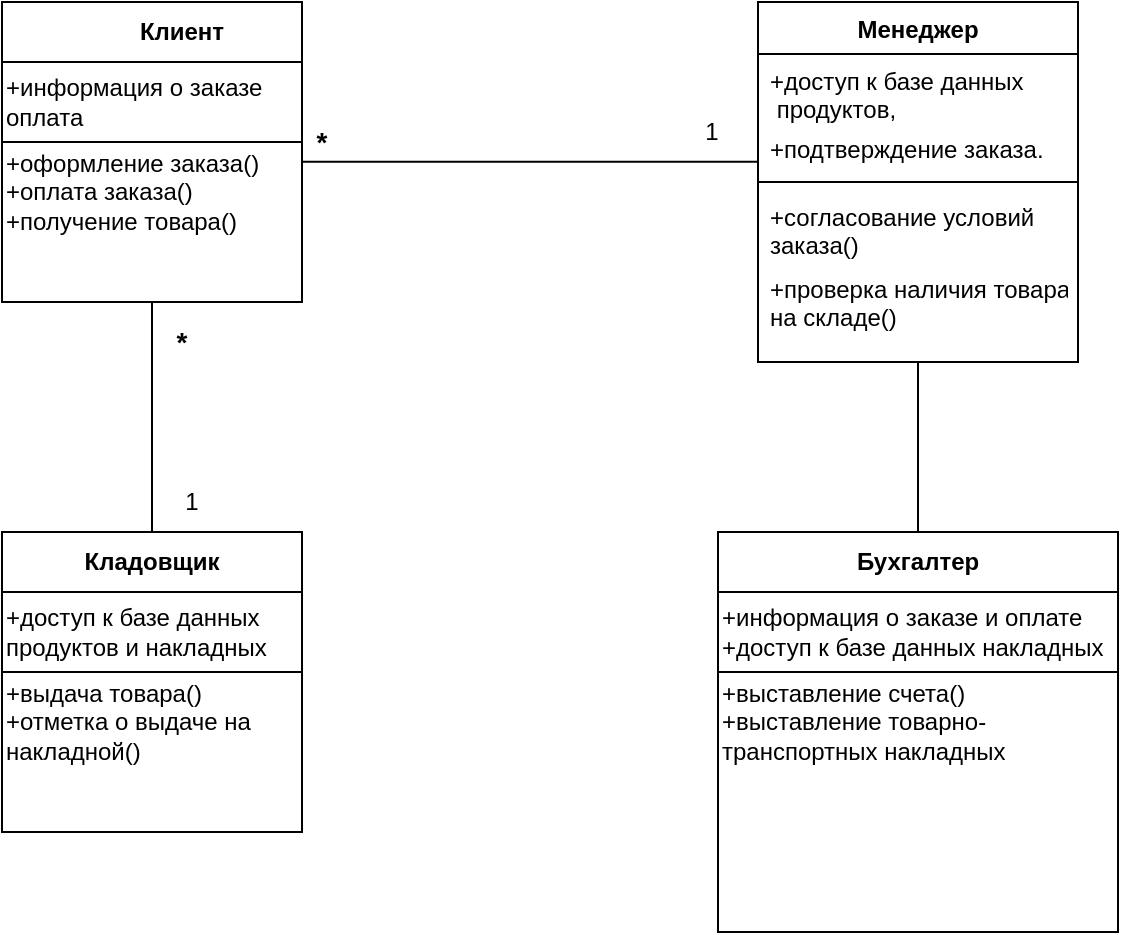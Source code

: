 <mxfile version="22.0.5" type="device">
  <diagram id="C5RBs43oDa-KdzZeNtuy" name="Page-1">
    <mxGraphModel dx="1035" dy="569" grid="1" gridSize="10" guides="1" tooltips="1" connect="1" arrows="1" fold="1" page="1" pageScale="1" pageWidth="827" pageHeight="1169" math="0" shadow="0">
      <root>
        <mxCell id="WIyWlLk6GJQsqaUBKTNV-0" />
        <mxCell id="WIyWlLk6GJQsqaUBKTNV-1" parent="WIyWlLk6GJQsqaUBKTNV-0" />
        <mxCell id="zkfFHV4jXpPFQw0GAbJ--17" value="Менеджер" style="swimlane;fontStyle=1;align=center;verticalAlign=top;childLayout=stackLayout;horizontal=1;startSize=26;horizontalStack=0;resizeParent=1;resizeLast=0;collapsible=1;marginBottom=0;rounded=0;shadow=0;strokeWidth=1;" parent="WIyWlLk6GJQsqaUBKTNV-1" vertex="1">
          <mxGeometry x="508" y="120" width="160" height="180" as="geometry">
            <mxRectangle x="550" y="140" width="160" height="26" as="alternateBounds" />
          </mxGeometry>
        </mxCell>
        <mxCell id="zkfFHV4jXpPFQw0GAbJ--18" value="+доступ к базе данных&#xa; продуктов," style="text;align=left;verticalAlign=top;spacingLeft=4;spacingRight=4;overflow=hidden;rotatable=0;points=[[0,0.5],[1,0.5]];portConstraint=eastwest;" parent="zkfFHV4jXpPFQw0GAbJ--17" vertex="1">
          <mxGeometry y="26" width="160" height="34" as="geometry" />
        </mxCell>
        <mxCell id="zkfFHV4jXpPFQw0GAbJ--22" value="+подтверждение заказа." style="text;align=left;verticalAlign=top;spacingLeft=4;spacingRight=4;overflow=hidden;rotatable=0;points=[[0,0.5],[1,0.5]];portConstraint=eastwest;rounded=0;shadow=0;html=0;" parent="zkfFHV4jXpPFQw0GAbJ--17" vertex="1">
          <mxGeometry y="60" width="160" height="26" as="geometry" />
        </mxCell>
        <mxCell id="zkfFHV4jXpPFQw0GAbJ--23" value="" style="line;html=1;strokeWidth=1;align=left;verticalAlign=middle;spacingTop=-1;spacingLeft=3;spacingRight=3;rotatable=0;labelPosition=right;points=[];portConstraint=eastwest;" parent="zkfFHV4jXpPFQw0GAbJ--17" vertex="1">
          <mxGeometry y="86" width="160" height="8" as="geometry" />
        </mxCell>
        <mxCell id="zkfFHV4jXpPFQw0GAbJ--24" value="+согласование условий&#xa;заказа()" style="text;align=left;verticalAlign=top;spacingLeft=4;spacingRight=4;overflow=hidden;rotatable=0;points=[[0,0.5],[1,0.5]];portConstraint=eastwest;" parent="zkfFHV4jXpPFQw0GAbJ--17" vertex="1">
          <mxGeometry y="94" width="160" height="36" as="geometry" />
        </mxCell>
        <mxCell id="zkfFHV4jXpPFQw0GAbJ--25" value="+проверка наличия товара&#xa;на складе()" style="text;align=left;verticalAlign=top;spacingLeft=4;spacingRight=4;overflow=hidden;rotatable=0;points=[[0,0.5],[1,0.5]];portConstraint=eastwest;" parent="zkfFHV4jXpPFQw0GAbJ--17" vertex="1">
          <mxGeometry y="130" width="160" height="40" as="geometry" />
        </mxCell>
        <mxCell id="gNT2z04x_vg0zFuC4THf-1" value="&lt;div style=&quot;text-align: left;&quot;&gt;&lt;br&gt;&lt;/div&gt;" style="whiteSpace=wrap;html=1;aspect=fixed;" vertex="1" parent="WIyWlLk6GJQsqaUBKTNV-1">
          <mxGeometry x="130" y="120" width="150" height="150" as="geometry" />
        </mxCell>
        <mxCell id="gNT2z04x_vg0zFuC4THf-3" value="&lt;b&gt;Клиент&lt;/b&gt;" style="text;html=1;strokeColor=none;fillColor=none;align=center;verticalAlign=middle;whiteSpace=wrap;rounded=0;" vertex="1" parent="WIyWlLk6GJQsqaUBKTNV-1">
          <mxGeometry x="190" y="120" width="60" height="30" as="geometry" />
        </mxCell>
        <mxCell id="gNT2z04x_vg0zFuC4THf-4" value="+информация о заказе&lt;br&gt;оплата&amp;nbsp;" style="text;html=1;strokeColor=none;fillColor=none;align=left;verticalAlign=middle;whiteSpace=wrap;rounded=0;" vertex="1" parent="WIyWlLk6GJQsqaUBKTNV-1">
          <mxGeometry x="130" y="150" width="150" height="40" as="geometry" />
        </mxCell>
        <mxCell id="gNT2z04x_vg0zFuC4THf-6" value="+оформление заказа()&lt;br&gt;+оплата заказа()&lt;br&gt;+получение товара()" style="text;html=1;strokeColor=none;fillColor=none;align=left;verticalAlign=middle;whiteSpace=wrap;rounded=0;" vertex="1" parent="WIyWlLk6GJQsqaUBKTNV-1">
          <mxGeometry x="130" y="190" width="150" height="50" as="geometry" />
        </mxCell>
        <mxCell id="gNT2z04x_vg0zFuC4THf-7" value="" style="endArrow=none;html=1;rounded=0;exitX=0;exitY=0;exitDx=0;exitDy=0;" edge="1" parent="WIyWlLk6GJQsqaUBKTNV-1" source="gNT2z04x_vg0zFuC4THf-4">
          <mxGeometry width="50" height="50" relative="1" as="geometry">
            <mxPoint x="160" y="200" as="sourcePoint" />
            <mxPoint x="280" y="150" as="targetPoint" />
          </mxGeometry>
        </mxCell>
        <mxCell id="gNT2z04x_vg0zFuC4THf-8" value="" style="endArrow=none;html=1;rounded=0;exitX=0;exitY=0;exitDx=0;exitDy=0;entryX=1;entryY=0;entryDx=0;entryDy=0;" edge="1" parent="WIyWlLk6GJQsqaUBKTNV-1" source="gNT2z04x_vg0zFuC4THf-6" target="gNT2z04x_vg0zFuC4THf-6">
          <mxGeometry width="50" height="50" relative="1" as="geometry">
            <mxPoint x="200" y="200" as="sourcePoint" />
            <mxPoint x="250" y="150" as="targetPoint" />
          </mxGeometry>
        </mxCell>
        <mxCell id="gNT2z04x_vg0zFuC4THf-9" value="" style="endArrow=none;html=1;rounded=0;exitX=0.999;exitY=0.198;exitDx=0;exitDy=0;exitPerimeter=0;entryX=-0.003;entryY=0.766;entryDx=0;entryDy=0;entryPerimeter=0;" edge="1" parent="WIyWlLk6GJQsqaUBKTNV-1" source="gNT2z04x_vg0zFuC4THf-6" target="zkfFHV4jXpPFQw0GAbJ--22">
          <mxGeometry width="50" height="50" relative="1" as="geometry">
            <mxPoint x="350" y="370" as="sourcePoint" />
            <mxPoint x="500" y="200" as="targetPoint" />
          </mxGeometry>
        </mxCell>
        <mxCell id="gNT2z04x_vg0zFuC4THf-10" value="1" style="text;html=1;strokeColor=none;fillColor=none;align=center;verticalAlign=middle;whiteSpace=wrap;rounded=0;" vertex="1" parent="WIyWlLk6GJQsqaUBKTNV-1">
          <mxGeometry x="470" y="170" width="30" height="30" as="geometry" />
        </mxCell>
        <mxCell id="gNT2z04x_vg0zFuC4THf-11" value="&lt;b&gt;&lt;font style=&quot;font-size: 14px;&quot;&gt;*&lt;/font&gt;&lt;/b&gt;" style="text;html=1;strokeColor=none;fillColor=none;align=center;verticalAlign=middle;whiteSpace=wrap;rounded=0;" vertex="1" parent="WIyWlLk6GJQsqaUBKTNV-1">
          <mxGeometry x="280" y="180" width="20" height="20" as="geometry" />
        </mxCell>
        <mxCell id="gNT2z04x_vg0zFuC4THf-12" value="&lt;div style=&quot;text-align: left;&quot;&gt;&lt;br&gt;&lt;/div&gt;" style="whiteSpace=wrap;html=1;aspect=fixed;" vertex="1" parent="WIyWlLk6GJQsqaUBKTNV-1">
          <mxGeometry x="488" y="385" width="200" height="200" as="geometry" />
        </mxCell>
        <mxCell id="gNT2z04x_vg0zFuC4THf-13" value="&lt;b&gt;Бухгалтер&lt;/b&gt;" style="text;html=1;strokeColor=none;fillColor=none;align=center;verticalAlign=middle;whiteSpace=wrap;rounded=0;" vertex="1" parent="WIyWlLk6GJQsqaUBKTNV-1">
          <mxGeometry x="558" y="385" width="60" height="30" as="geometry" />
        </mxCell>
        <mxCell id="gNT2z04x_vg0zFuC4THf-14" value="+информация о заказе и оплате&lt;br&gt;+доступ к базе данных накладных&amp;nbsp;&amp;nbsp;" style="text;html=1;strokeColor=none;fillColor=none;align=left;verticalAlign=middle;whiteSpace=wrap;rounded=0;" vertex="1" parent="WIyWlLk6GJQsqaUBKTNV-1">
          <mxGeometry x="488" y="415" width="200" height="40" as="geometry" />
        </mxCell>
        <mxCell id="gNT2z04x_vg0zFuC4THf-15" value="+выставление счета()&lt;br&gt;+выставление товарно-транспортных накладных" style="text;html=1;strokeColor=none;fillColor=none;align=left;verticalAlign=middle;whiteSpace=wrap;rounded=0;" vertex="1" parent="WIyWlLk6GJQsqaUBKTNV-1">
          <mxGeometry x="488" y="455" width="150" height="50" as="geometry" />
        </mxCell>
        <mxCell id="gNT2z04x_vg0zFuC4THf-16" value="" style="endArrow=none;html=1;rounded=0;exitX=0;exitY=0;exitDx=0;exitDy=0;entryX=1;entryY=0;entryDx=0;entryDy=0;" edge="1" source="gNT2z04x_vg0zFuC4THf-14" parent="WIyWlLk6GJQsqaUBKTNV-1" target="gNT2z04x_vg0zFuC4THf-14">
          <mxGeometry width="50" height="50" relative="1" as="geometry">
            <mxPoint x="518" y="465" as="sourcePoint" />
            <mxPoint x="638" y="415" as="targetPoint" />
          </mxGeometry>
        </mxCell>
        <mxCell id="gNT2z04x_vg0zFuC4THf-17" value="" style="endArrow=none;html=1;rounded=0;exitX=0;exitY=0;exitDx=0;exitDy=0;entryX=1;entryY=1;entryDx=0;entryDy=0;" edge="1" source="gNT2z04x_vg0zFuC4THf-15" target="gNT2z04x_vg0zFuC4THf-14" parent="WIyWlLk6GJQsqaUBKTNV-1">
          <mxGeometry width="50" height="50" relative="1" as="geometry">
            <mxPoint x="558" y="465" as="sourcePoint" />
            <mxPoint x="608" y="415" as="targetPoint" />
          </mxGeometry>
        </mxCell>
        <mxCell id="gNT2z04x_vg0zFuC4THf-19" value="" style="endArrow=none;html=1;rounded=0;entryX=0.5;entryY=1;entryDx=0;entryDy=0;exitX=0.5;exitY=0;exitDx=0;exitDy=0;" edge="1" parent="WIyWlLk6GJQsqaUBKTNV-1" source="gNT2z04x_vg0zFuC4THf-13" target="zkfFHV4jXpPFQw0GAbJ--17">
          <mxGeometry width="50" height="50" relative="1" as="geometry">
            <mxPoint x="420" y="440" as="sourcePoint" />
            <mxPoint x="470" y="390" as="targetPoint" />
          </mxGeometry>
        </mxCell>
        <mxCell id="gNT2z04x_vg0zFuC4THf-20" value="&lt;div style=&quot;text-align: left;&quot;&gt;&lt;br&gt;&lt;/div&gt;" style="whiteSpace=wrap;html=1;aspect=fixed;" vertex="1" parent="WIyWlLk6GJQsqaUBKTNV-1">
          <mxGeometry x="130" y="385" width="150" height="150" as="geometry" />
        </mxCell>
        <mxCell id="gNT2z04x_vg0zFuC4THf-21" value="&lt;b&gt;Кладовщик&lt;/b&gt;" style="text;html=1;strokeColor=none;fillColor=none;align=center;verticalAlign=middle;whiteSpace=wrap;rounded=0;" vertex="1" parent="WIyWlLk6GJQsqaUBKTNV-1">
          <mxGeometry x="175" y="385" width="60" height="30" as="geometry" />
        </mxCell>
        <mxCell id="gNT2z04x_vg0zFuC4THf-22" value="+доступ к базе данных продуктов и накладных" style="text;html=1;strokeColor=none;fillColor=none;align=left;verticalAlign=middle;whiteSpace=wrap;rounded=0;" vertex="1" parent="WIyWlLk6GJQsqaUBKTNV-1">
          <mxGeometry x="130" y="415" width="150" height="40" as="geometry" />
        </mxCell>
        <mxCell id="gNT2z04x_vg0zFuC4THf-23" value="+выдача товара()&lt;br&gt;+отметка о выдаче на накладной()" style="text;html=1;strokeColor=none;fillColor=none;align=left;verticalAlign=middle;whiteSpace=wrap;rounded=0;" vertex="1" parent="WIyWlLk6GJQsqaUBKTNV-1">
          <mxGeometry x="130" y="455" width="150" height="50" as="geometry" />
        </mxCell>
        <mxCell id="gNT2z04x_vg0zFuC4THf-24" value="" style="endArrow=none;html=1;rounded=0;exitX=0;exitY=0;exitDx=0;exitDy=0;" edge="1" parent="WIyWlLk6GJQsqaUBKTNV-1" source="gNT2z04x_vg0zFuC4THf-22">
          <mxGeometry width="50" height="50" relative="1" as="geometry">
            <mxPoint x="160" y="465" as="sourcePoint" />
            <mxPoint x="280" y="415" as="targetPoint" />
          </mxGeometry>
        </mxCell>
        <mxCell id="gNT2z04x_vg0zFuC4THf-25" value="" style="endArrow=none;html=1;rounded=0;exitX=0;exitY=0;exitDx=0;exitDy=0;entryX=1;entryY=0;entryDx=0;entryDy=0;" edge="1" parent="WIyWlLk6GJQsqaUBKTNV-1" source="gNT2z04x_vg0zFuC4THf-23" target="gNT2z04x_vg0zFuC4THf-23">
          <mxGeometry width="50" height="50" relative="1" as="geometry">
            <mxPoint x="200" y="465" as="sourcePoint" />
            <mxPoint x="250" y="415" as="targetPoint" />
          </mxGeometry>
        </mxCell>
        <mxCell id="gNT2z04x_vg0zFuC4THf-27" value="" style="endArrow=none;html=1;rounded=0;entryX=0.5;entryY=1;entryDx=0;entryDy=0;exitX=0.5;exitY=0;exitDx=0;exitDy=0;" edge="1" parent="WIyWlLk6GJQsqaUBKTNV-1" source="gNT2z04x_vg0zFuC4THf-21" target="gNT2z04x_vg0zFuC4THf-1">
          <mxGeometry width="50" height="50" relative="1" as="geometry">
            <mxPoint x="250" y="420" as="sourcePoint" />
            <mxPoint x="300" y="370" as="targetPoint" />
          </mxGeometry>
        </mxCell>
        <mxCell id="gNT2z04x_vg0zFuC4THf-29" value="&lt;b&gt;&lt;font style=&quot;font-size: 14px;&quot;&gt;*&lt;/font&gt;&lt;/b&gt;" style="text;html=1;strokeColor=none;fillColor=none;align=center;verticalAlign=middle;whiteSpace=wrap;rounded=0;" vertex="1" parent="WIyWlLk6GJQsqaUBKTNV-1">
          <mxGeometry x="210" y="280" width="20" height="20" as="geometry" />
        </mxCell>
        <mxCell id="gNT2z04x_vg0zFuC4THf-30" value="1" style="text;html=1;strokeColor=none;fillColor=none;align=center;verticalAlign=middle;whiteSpace=wrap;rounded=0;" vertex="1" parent="WIyWlLk6GJQsqaUBKTNV-1">
          <mxGeometry x="210" y="355" width="30" height="30" as="geometry" />
        </mxCell>
      </root>
    </mxGraphModel>
  </diagram>
</mxfile>
